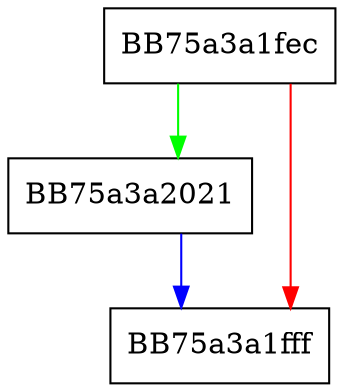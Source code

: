 digraph PopFind {
  node [shape="box"];
  graph [splines=ortho];
  BB75a3a1fec -> BB75a3a2021 [color="green"];
  BB75a3a1fec -> BB75a3a1fff [color="red"];
  BB75a3a2021 -> BB75a3a1fff [color="blue"];
}